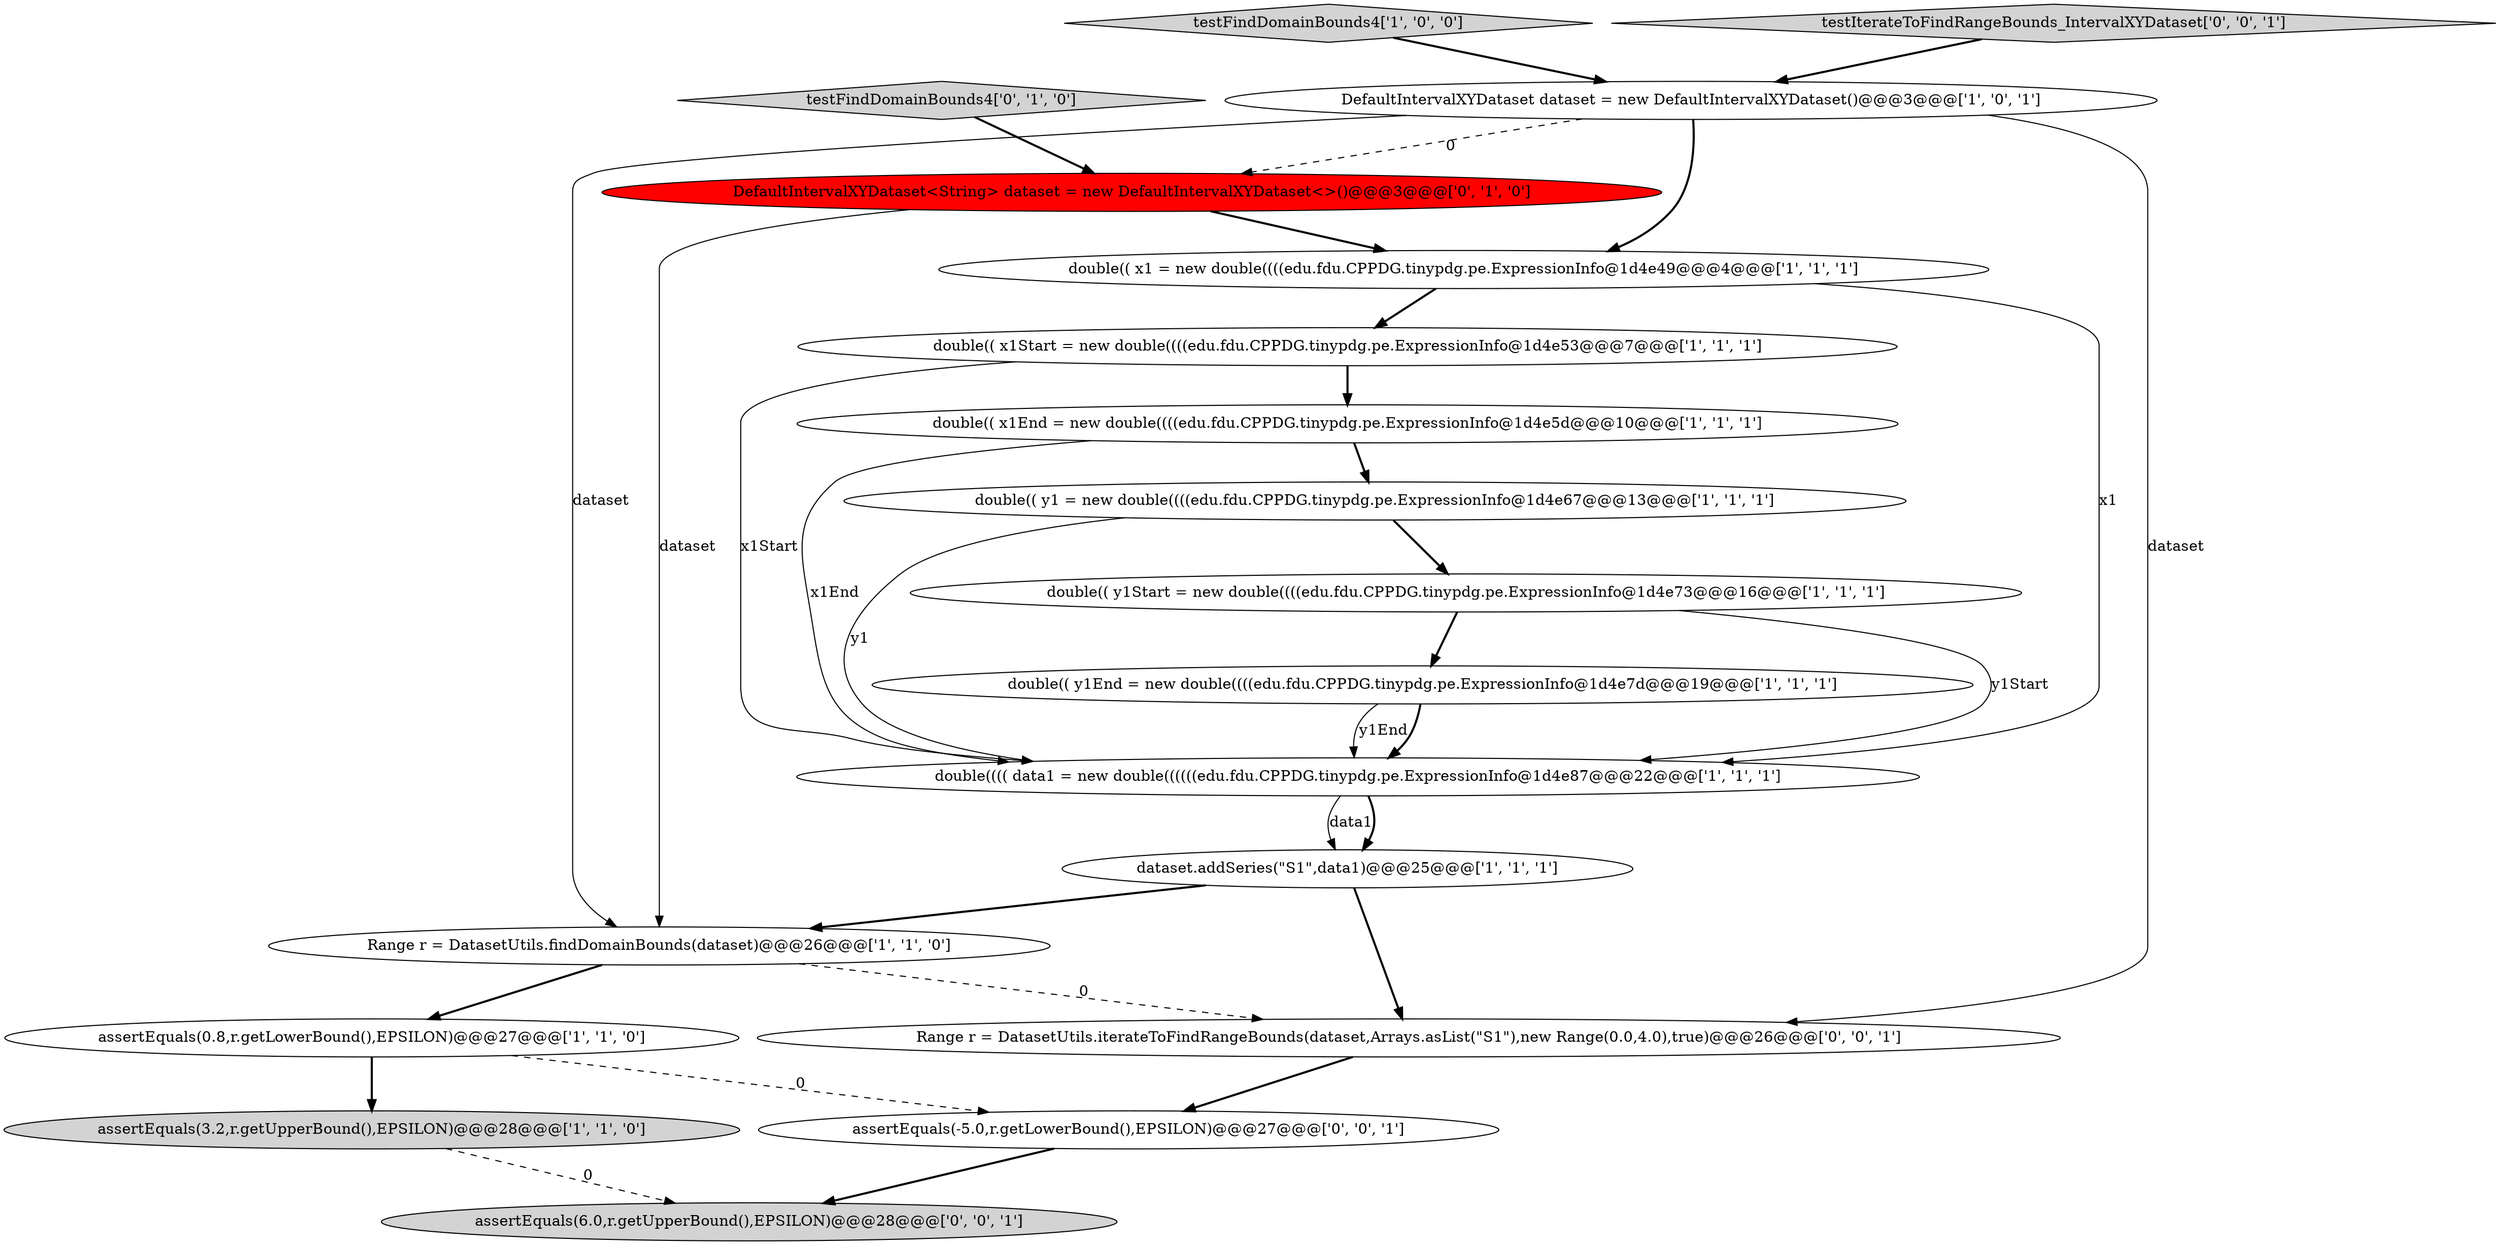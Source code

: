 digraph {
17 [style = filled, label = "Range r = DatasetUtils.iterateToFindRangeBounds(dataset,Arrays.asList(\"S1\"),new Range(0.0,4.0),true)@@@26@@@['0', '0', '1']", fillcolor = white, shape = ellipse image = "AAA0AAABBB3BBB"];
13 [style = filled, label = "testFindDomainBounds4['0', '1', '0']", fillcolor = lightgray, shape = diamond image = "AAA0AAABBB2BBB"];
11 [style = filled, label = "double(( y1End = new double((((edu.fdu.CPPDG.tinypdg.pe.ExpressionInfo@1d4e7d@@@19@@@['1', '1', '1']", fillcolor = white, shape = ellipse image = "AAA0AAABBB1BBB"];
6 [style = filled, label = "assertEquals(0.8,r.getLowerBound(),EPSILON)@@@27@@@['1', '1', '0']", fillcolor = white, shape = ellipse image = "AAA0AAABBB1BBB"];
5 [style = filled, label = "double(( x1End = new double((((edu.fdu.CPPDG.tinypdg.pe.ExpressionInfo@1d4e5d@@@10@@@['1', '1', '1']", fillcolor = white, shape = ellipse image = "AAA0AAABBB1BBB"];
10 [style = filled, label = "double(( y1Start = new double((((edu.fdu.CPPDG.tinypdg.pe.ExpressionInfo@1d4e73@@@16@@@['1', '1', '1']", fillcolor = white, shape = ellipse image = "AAA0AAABBB1BBB"];
12 [style = filled, label = "dataset.addSeries(\"S1\",data1)@@@25@@@['1', '1', '1']", fillcolor = white, shape = ellipse image = "AAA0AAABBB1BBB"];
9 [style = filled, label = "Range r = DatasetUtils.findDomainBounds(dataset)@@@26@@@['1', '1', '0']", fillcolor = white, shape = ellipse image = "AAA0AAABBB1BBB"];
2 [style = filled, label = "double(( y1 = new double((((edu.fdu.CPPDG.tinypdg.pe.ExpressionInfo@1d4e67@@@13@@@['1', '1', '1']", fillcolor = white, shape = ellipse image = "AAA0AAABBB1BBB"];
4 [style = filled, label = "assertEquals(3.2,r.getUpperBound(),EPSILON)@@@28@@@['1', '1', '0']", fillcolor = lightgray, shape = ellipse image = "AAA0AAABBB1BBB"];
1 [style = filled, label = "testFindDomainBounds4['1', '0', '0']", fillcolor = lightgray, shape = diamond image = "AAA0AAABBB1BBB"];
7 [style = filled, label = "DefaultIntervalXYDataset dataset = new DefaultIntervalXYDataset()@@@3@@@['1', '0', '1']", fillcolor = white, shape = ellipse image = "AAA0AAABBB1BBB"];
8 [style = filled, label = "double(( x1 = new double((((edu.fdu.CPPDG.tinypdg.pe.ExpressionInfo@1d4e49@@@4@@@['1', '1', '1']", fillcolor = white, shape = ellipse image = "AAA0AAABBB1BBB"];
15 [style = filled, label = "assertEquals(6.0,r.getUpperBound(),EPSILON)@@@28@@@['0', '0', '1']", fillcolor = lightgray, shape = ellipse image = "AAA0AAABBB3BBB"];
16 [style = filled, label = "testIterateToFindRangeBounds_IntervalXYDataset['0', '0', '1']", fillcolor = lightgray, shape = diamond image = "AAA0AAABBB3BBB"];
0 [style = filled, label = "double(((( data1 = new double((((((edu.fdu.CPPDG.tinypdg.pe.ExpressionInfo@1d4e87@@@22@@@['1', '1', '1']", fillcolor = white, shape = ellipse image = "AAA0AAABBB1BBB"];
3 [style = filled, label = "double(( x1Start = new double((((edu.fdu.CPPDG.tinypdg.pe.ExpressionInfo@1d4e53@@@7@@@['1', '1', '1']", fillcolor = white, shape = ellipse image = "AAA0AAABBB1BBB"];
14 [style = filled, label = "DefaultIntervalXYDataset<String> dataset = new DefaultIntervalXYDataset<>()@@@3@@@['0', '1', '0']", fillcolor = red, shape = ellipse image = "AAA1AAABBB2BBB"];
18 [style = filled, label = "assertEquals(-5.0,r.getLowerBound(),EPSILON)@@@27@@@['0', '0', '1']", fillcolor = white, shape = ellipse image = "AAA0AAABBB3BBB"];
3->0 [style = solid, label="x1Start"];
0->12 [style = solid, label="data1"];
7->9 [style = solid, label="dataset"];
8->0 [style = solid, label="x1"];
7->14 [style = dashed, label="0"];
0->12 [style = bold, label=""];
12->17 [style = bold, label=""];
18->15 [style = bold, label=""];
8->3 [style = bold, label=""];
16->7 [style = bold, label=""];
11->0 [style = solid, label="y1End"];
14->9 [style = solid, label="dataset"];
10->0 [style = solid, label="y1Start"];
5->0 [style = solid, label="x1End"];
2->10 [style = bold, label=""];
7->8 [style = bold, label=""];
12->9 [style = bold, label=""];
1->7 [style = bold, label=""];
9->6 [style = bold, label=""];
6->18 [style = dashed, label="0"];
6->4 [style = bold, label=""];
5->2 [style = bold, label=""];
3->5 [style = bold, label=""];
11->0 [style = bold, label=""];
4->15 [style = dashed, label="0"];
9->17 [style = dashed, label="0"];
14->8 [style = bold, label=""];
7->17 [style = solid, label="dataset"];
2->0 [style = solid, label="y1"];
13->14 [style = bold, label=""];
17->18 [style = bold, label=""];
10->11 [style = bold, label=""];
}
